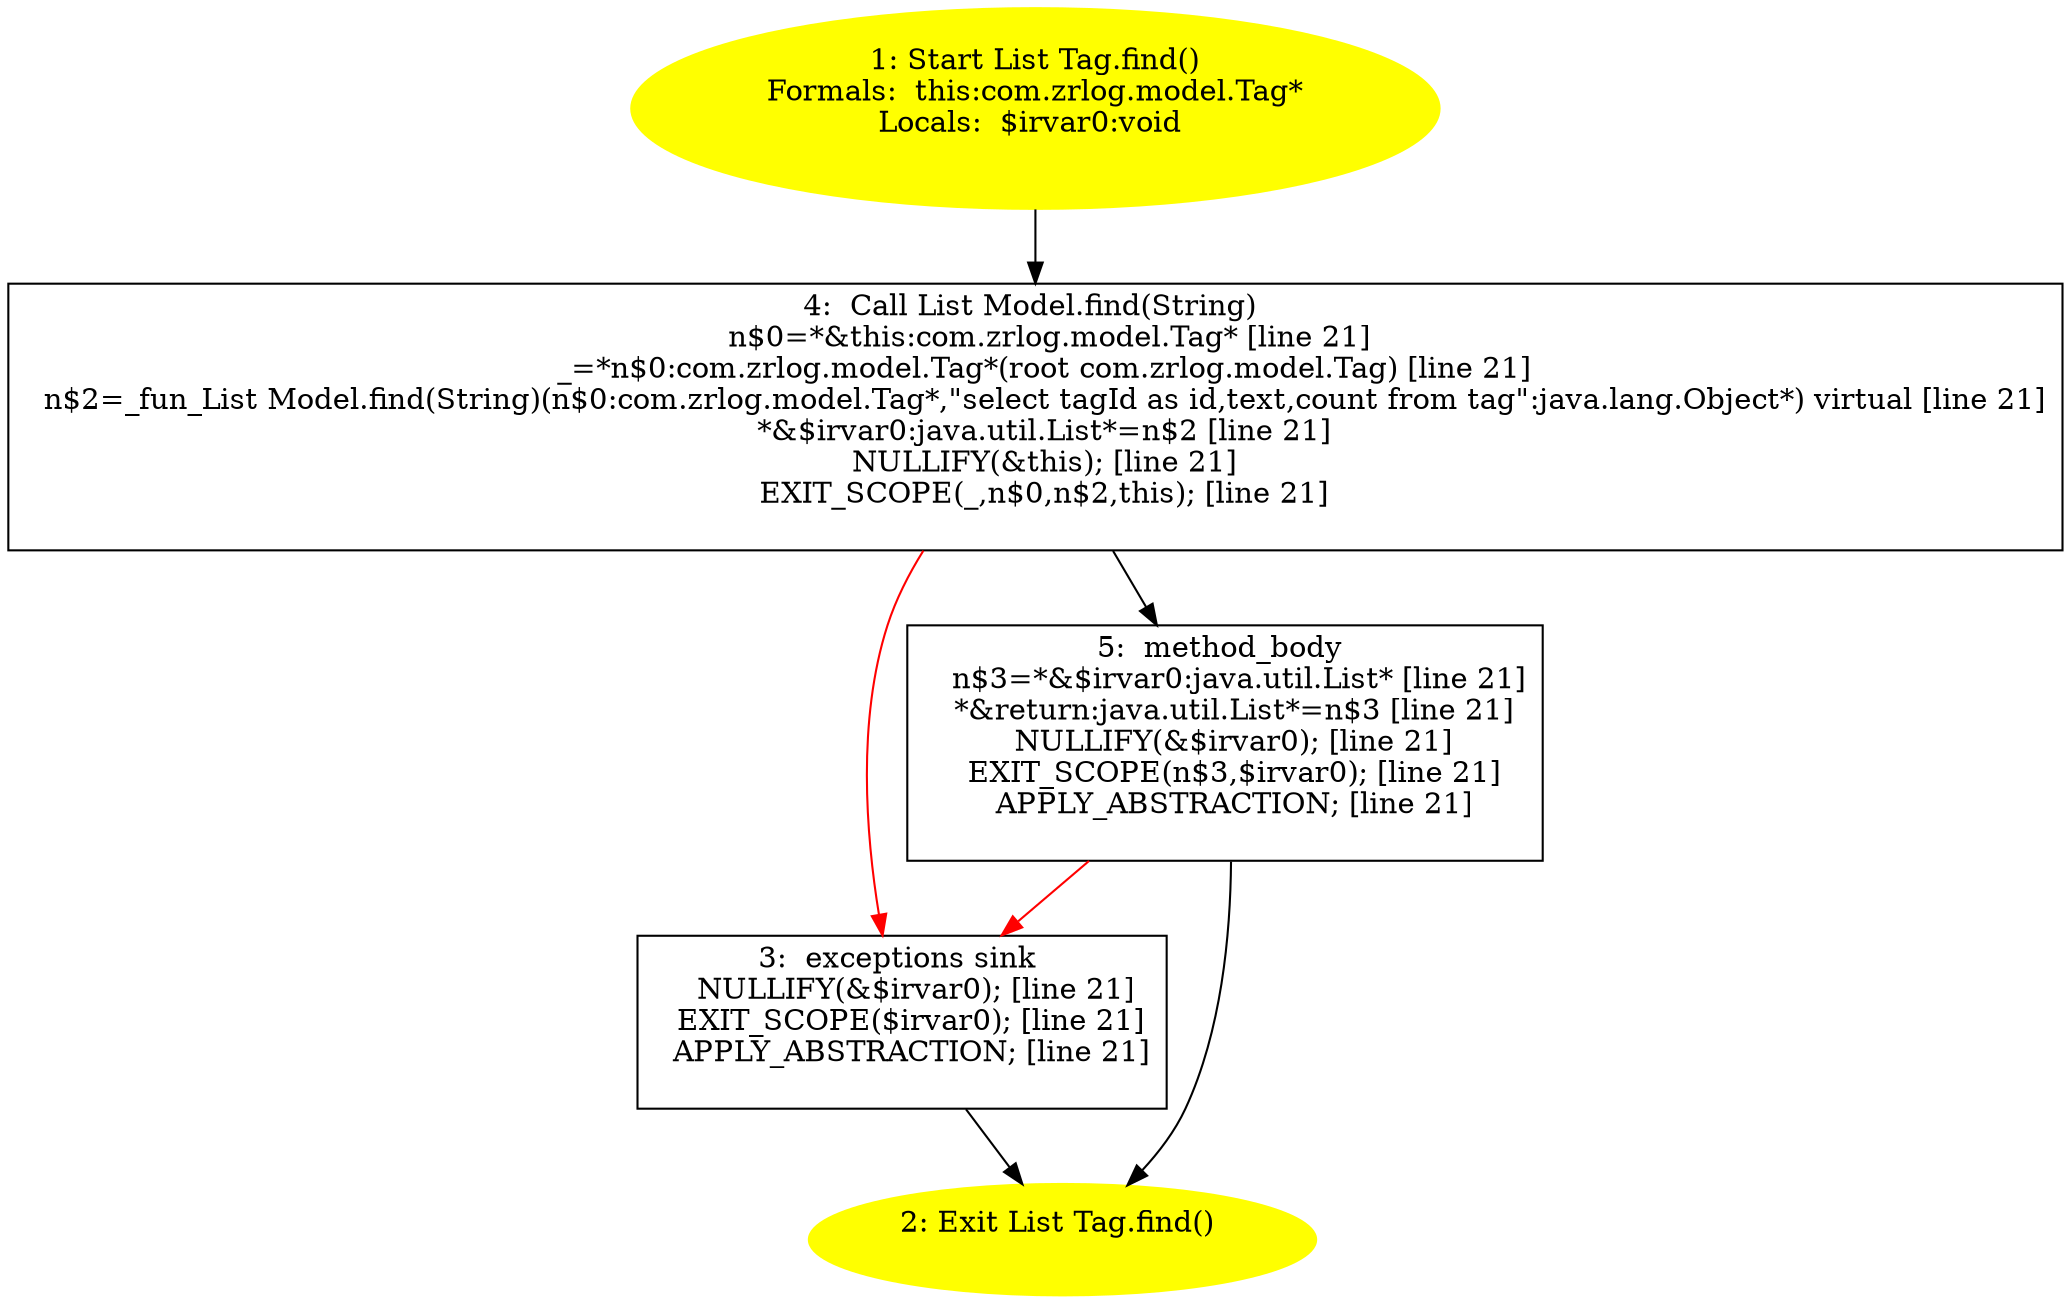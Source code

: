 /* @generated */
digraph cfg {
"com.zrlog.model.Tag.find():java.util.List.3e43b89e13220576064f72ffb08a20e9_1" [label="1: Start List Tag.find()\nFormals:  this:com.zrlog.model.Tag*\nLocals:  $irvar0:void \n  " color=yellow style=filled]
	

	 "com.zrlog.model.Tag.find():java.util.List.3e43b89e13220576064f72ffb08a20e9_1" -> "com.zrlog.model.Tag.find():java.util.List.3e43b89e13220576064f72ffb08a20e9_4" ;
"com.zrlog.model.Tag.find():java.util.List.3e43b89e13220576064f72ffb08a20e9_2" [label="2: Exit List Tag.find() \n  " color=yellow style=filled]
	

"com.zrlog.model.Tag.find():java.util.List.3e43b89e13220576064f72ffb08a20e9_3" [label="3:  exceptions sink \n   NULLIFY(&$irvar0); [line 21]\n  EXIT_SCOPE($irvar0); [line 21]\n  APPLY_ABSTRACTION; [line 21]\n " shape="box"]
	

	 "com.zrlog.model.Tag.find():java.util.List.3e43b89e13220576064f72ffb08a20e9_3" -> "com.zrlog.model.Tag.find():java.util.List.3e43b89e13220576064f72ffb08a20e9_2" ;
"com.zrlog.model.Tag.find():java.util.List.3e43b89e13220576064f72ffb08a20e9_4" [label="4:  Call List Model.find(String) \n   n$0=*&this:com.zrlog.model.Tag* [line 21]\n  _=*n$0:com.zrlog.model.Tag*(root com.zrlog.model.Tag) [line 21]\n  n$2=_fun_List Model.find(String)(n$0:com.zrlog.model.Tag*,\"select tagId as id,text,count from tag\":java.lang.Object*) virtual [line 21]\n  *&$irvar0:java.util.List*=n$2 [line 21]\n  NULLIFY(&this); [line 21]\n  EXIT_SCOPE(_,n$0,n$2,this); [line 21]\n " shape="box"]
	

	 "com.zrlog.model.Tag.find():java.util.List.3e43b89e13220576064f72ffb08a20e9_4" -> "com.zrlog.model.Tag.find():java.util.List.3e43b89e13220576064f72ffb08a20e9_5" ;
	 "com.zrlog.model.Tag.find():java.util.List.3e43b89e13220576064f72ffb08a20e9_4" -> "com.zrlog.model.Tag.find():java.util.List.3e43b89e13220576064f72ffb08a20e9_3" [color="red" ];
"com.zrlog.model.Tag.find():java.util.List.3e43b89e13220576064f72ffb08a20e9_5" [label="5:  method_body \n   n$3=*&$irvar0:java.util.List* [line 21]\n  *&return:java.util.List*=n$3 [line 21]\n  NULLIFY(&$irvar0); [line 21]\n  EXIT_SCOPE(n$3,$irvar0); [line 21]\n  APPLY_ABSTRACTION; [line 21]\n " shape="box"]
	

	 "com.zrlog.model.Tag.find():java.util.List.3e43b89e13220576064f72ffb08a20e9_5" -> "com.zrlog.model.Tag.find():java.util.List.3e43b89e13220576064f72ffb08a20e9_2" ;
	 "com.zrlog.model.Tag.find():java.util.List.3e43b89e13220576064f72ffb08a20e9_5" -> "com.zrlog.model.Tag.find():java.util.List.3e43b89e13220576064f72ffb08a20e9_3" [color="red" ];
}
